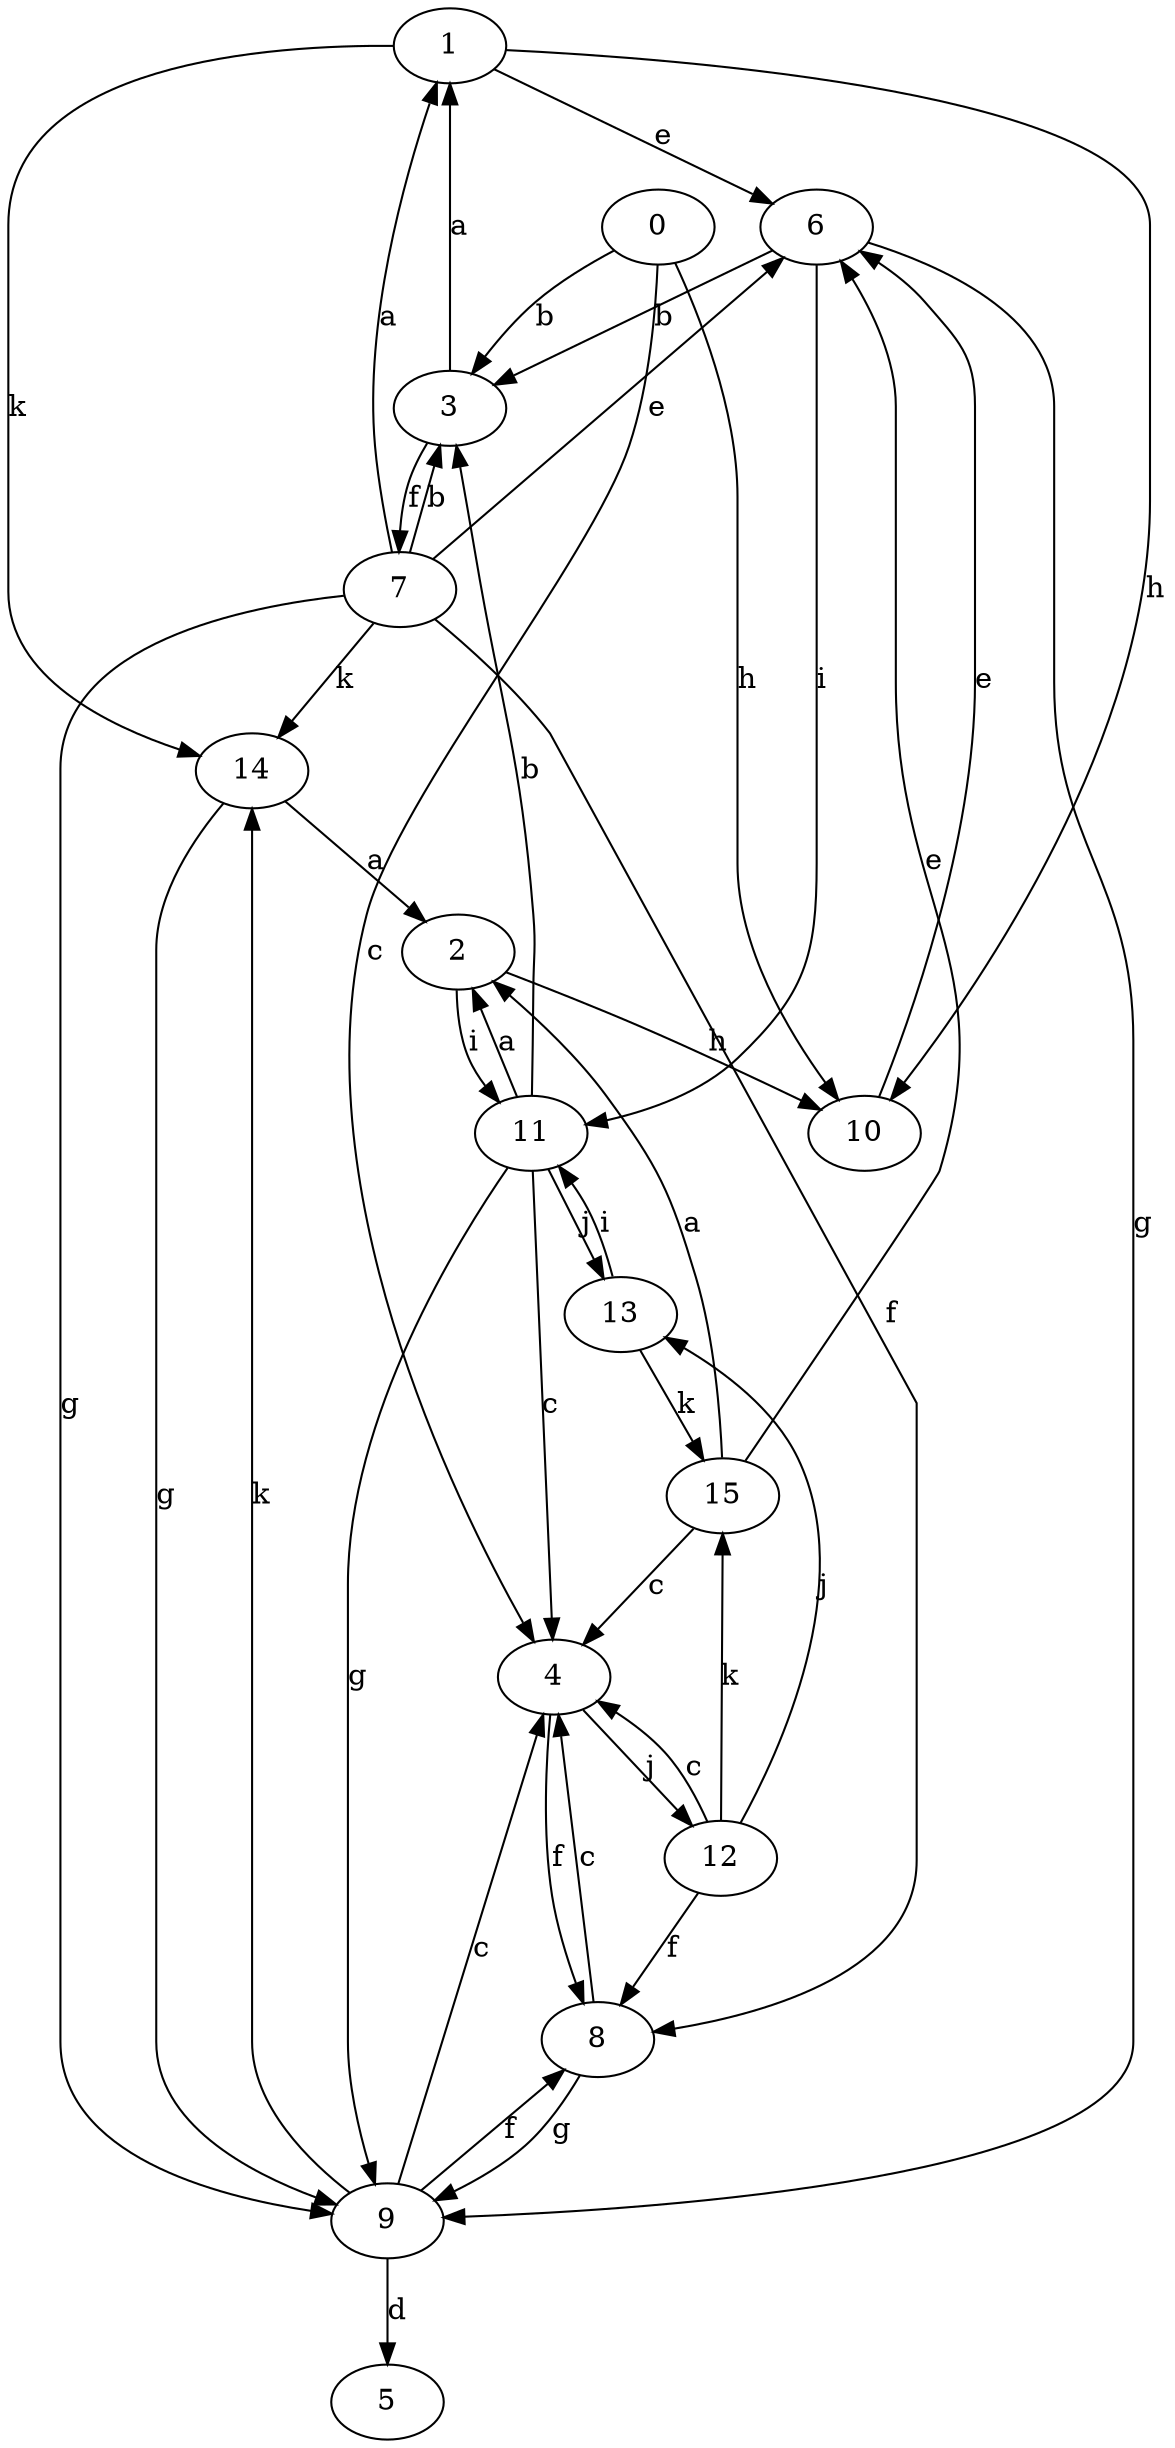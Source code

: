 strict digraph  {
1;
2;
3;
4;
5;
6;
7;
8;
9;
10;
11;
12;
13;
14;
0;
15;
1 -> 6  [label=e];
1 -> 10  [label=h];
1 -> 14  [label=k];
2 -> 10  [label=h];
2 -> 11  [label=i];
3 -> 1  [label=a];
3 -> 7  [label=f];
4 -> 8  [label=f];
4 -> 12  [label=j];
6 -> 3  [label=b];
6 -> 9  [label=g];
6 -> 11  [label=i];
7 -> 1  [label=a];
7 -> 3  [label=b];
7 -> 6  [label=e];
7 -> 8  [label=f];
7 -> 9  [label=g];
7 -> 14  [label=k];
8 -> 4  [label=c];
8 -> 9  [label=g];
9 -> 4  [label=c];
9 -> 5  [label=d];
9 -> 8  [label=f];
9 -> 14  [label=k];
10 -> 6  [label=e];
11 -> 2  [label=a];
11 -> 3  [label=b];
11 -> 4  [label=c];
11 -> 9  [label=g];
11 -> 13  [label=j];
12 -> 4  [label=c];
12 -> 8  [label=f];
12 -> 13  [label=j];
12 -> 15  [label=k];
13 -> 11  [label=i];
13 -> 15  [label=k];
14 -> 2  [label=a];
14 -> 9  [label=g];
0 -> 3  [label=b];
0 -> 4  [label=c];
0 -> 10  [label=h];
15 -> 2  [label=a];
15 -> 4  [label=c];
15 -> 6  [label=e];
}
